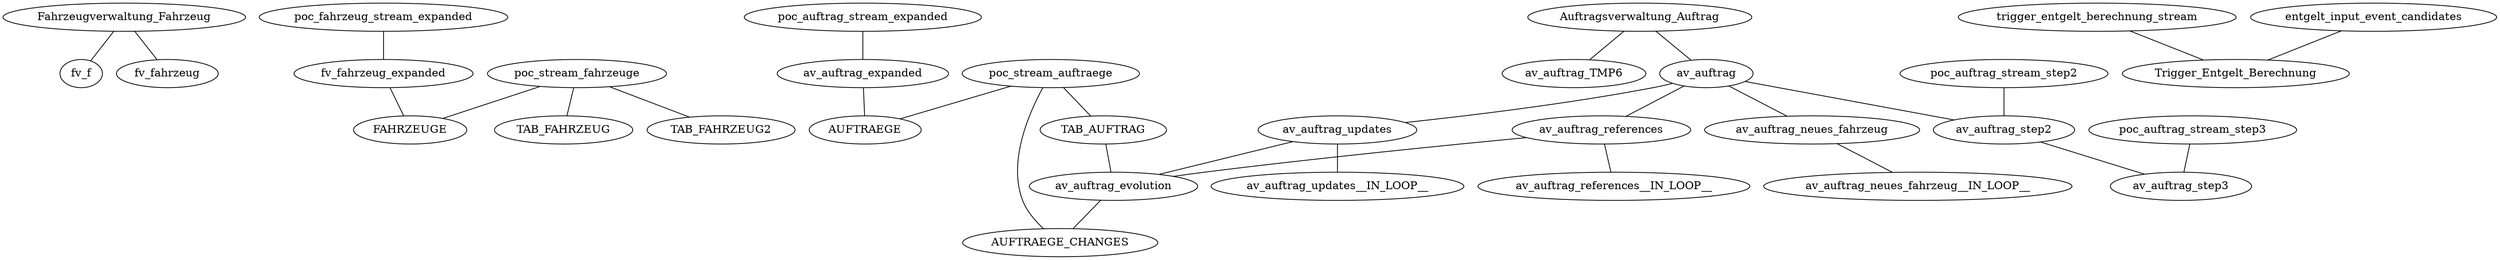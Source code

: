 strict graph G {
  Fahrzeugverwaltung_Fahrzeug [ label="Fahrzeugverwaltung_Fahrzeug" ];
  fv_f [ label="fv_f" ];
  fv_fahrzeug [ label="fv_fahrzeug" ];
  poc_fahrzeug_stream_expanded [ label="poc_fahrzeug_stream_expanded" ];
  fv_fahrzeug_expanded [ label="fv_fahrzeug_expanded" ];
  poc_stream_fahrzeuge [ label="poc_stream_fahrzeuge" ];
  FAHRZEUGE [ label="FAHRZEUGE" ];
  TAB_FAHRZEUG [ label="TAB_FAHRZEUG" ];
  TAB_FAHRZEUG2 [ label="TAB_FAHRZEUG2" ];
  Auftragsverwaltung_Auftrag [ label="Auftragsverwaltung_Auftrag" ];
  av_auftrag [ label="av_auftrag" ];
  poc_auftrag_stream_expanded [ label="poc_auftrag_stream_expanded" ];
  av_auftrag_expanded [ label="av_auftrag_expanded" ];
  poc_stream_auftraege [ label="poc_stream_auftraege" ];
  AUFTRAEGE [ label="AUFTRAEGE" ];
  TAB_AUFTRAG [ label="TAB_AUFTRAG" ];
  av_auftrag_references [ label="av_auftrag_references" ];
  av_auftrag_references__IN_LOOP__ [ label="av_auftrag_references__IN_LOOP__" ];
  av_auftrag_neues_fahrzeug [ label="av_auftrag_neues_fahrzeug" ];
  av_auftrag_neues_fahrzeug__IN_LOOP__ [ label="av_auftrag_neues_fahrzeug__IN_LOOP__" ];
  av_auftrag_updates [ label="av_auftrag_updates" ];
  av_auftrag_updates__IN_LOOP__ [ label="av_auftrag_updates__IN_LOOP__" ];
  av_auftrag_evolution [ label="av_auftrag_evolution" ];
  AUFTRAEGE_CHANGES [ label="AUFTRAEGE_CHANGES" ];
  poc_auftrag_stream_step2 [ label="poc_auftrag_stream_step2" ];
  av_auftrag_step2 [ label="av_auftrag_step2" ];
  poc_auftrag_stream_step3 [ label="poc_auftrag_stream_step3" ];
  av_auftrag_step3 [ label="av_auftrag_step3" ];
  av_auftrag_TMP6 [ label="av_auftrag_TMP6" ];
  trigger_entgelt_berechnung_stream [ label="trigger_entgelt_berechnung_stream" ];
  Trigger_Entgelt_Berechnung [ label="Trigger_Entgelt_Berechnung" ];
  entgelt_input_event_candidates [ label="entgelt_input_event_candidates" ];
  Fahrzeugverwaltung_Fahrzeug -- fv_f;
  Fahrzeugverwaltung_Fahrzeug -- fv_fahrzeug;
  poc_fahrzeug_stream_expanded -- fv_fahrzeug_expanded;
  poc_stream_fahrzeuge -- FAHRZEUGE;
  fv_fahrzeug_expanded -- FAHRZEUGE;
  poc_stream_fahrzeuge -- TAB_FAHRZEUG;
  poc_stream_fahrzeuge -- TAB_FAHRZEUG2;
  Auftragsverwaltung_Auftrag -- av_auftrag;
  poc_auftrag_stream_expanded -- av_auftrag_expanded;
  poc_stream_auftraege -- AUFTRAEGE;
  av_auftrag_expanded -- AUFTRAEGE;
  poc_stream_auftraege -- TAB_AUFTRAG;
  av_auftrag_references -- av_auftrag_references__IN_LOOP__;
  av_auftrag -- av_auftrag_references;
  av_auftrag_neues_fahrzeug -- av_auftrag_neues_fahrzeug__IN_LOOP__;
  av_auftrag -- av_auftrag_neues_fahrzeug;
  av_auftrag_updates -- av_auftrag_updates__IN_LOOP__;
  av_auftrag -- av_auftrag_updates;
  av_auftrag_references -- av_auftrag_evolution;
  av_auftrag_updates -- av_auftrag_evolution;
  TAB_AUFTRAG -- av_auftrag_evolution;
  poc_stream_auftraege -- AUFTRAEGE_CHANGES;
  av_auftrag_evolution -- AUFTRAEGE_CHANGES;
  poc_auftrag_stream_step2 -- av_auftrag_step2;
  av_auftrag -- av_auftrag_step2;
  poc_auftrag_stream_step3 -- av_auftrag_step3;
  av_auftrag_step2 -- av_auftrag_step3;
  Auftragsverwaltung_Auftrag -- av_auftrag_TMP6;
  trigger_entgelt_berechnung_stream -- Trigger_Entgelt_Berechnung;
  entgelt_input_event_candidates -- Trigger_Entgelt_Berechnung;
}
